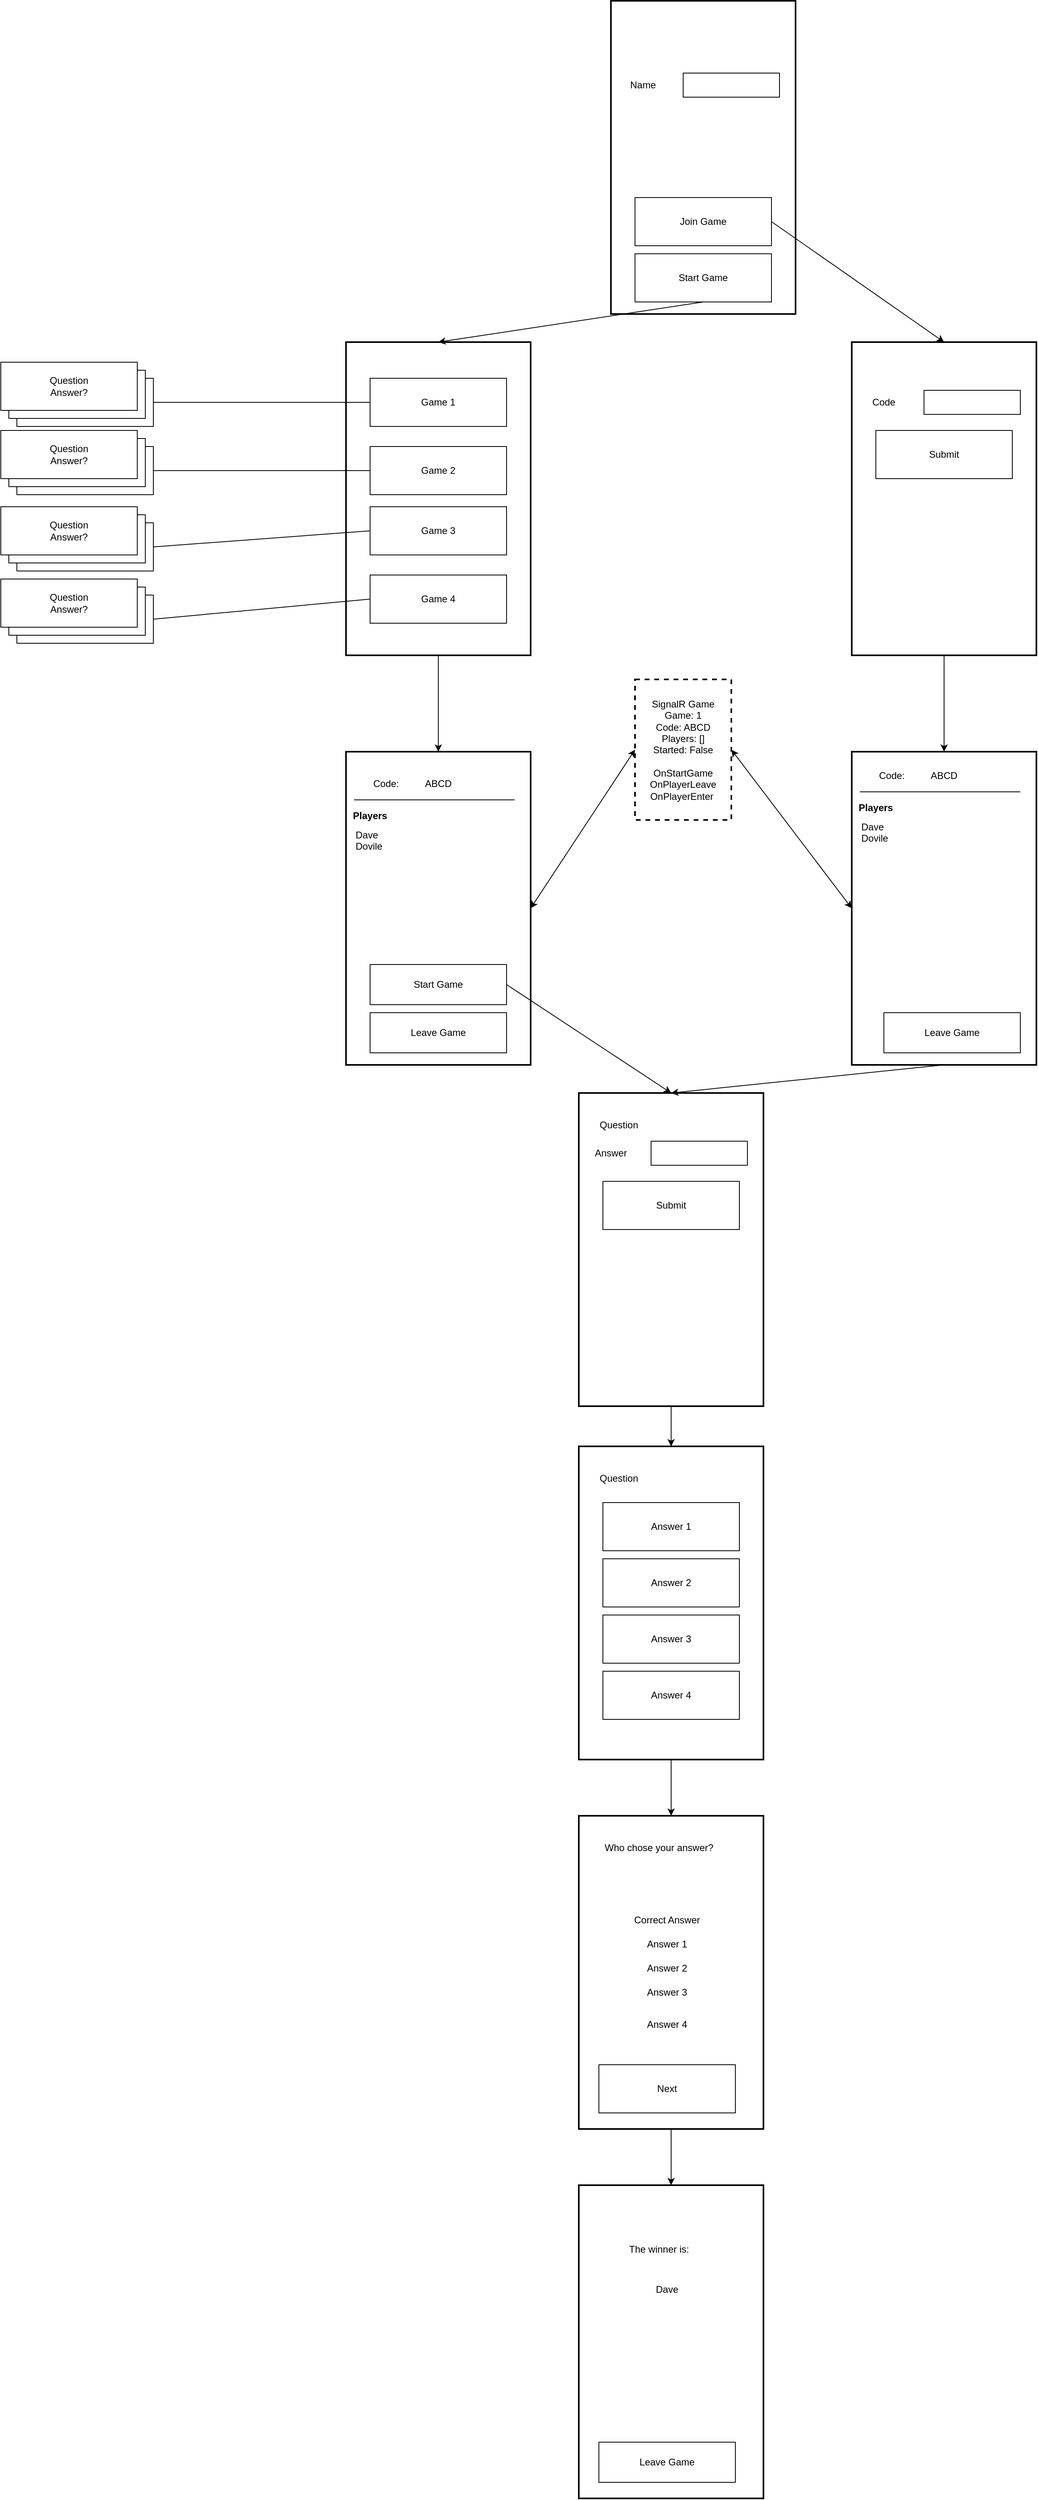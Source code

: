 <mxfile version="13.6.4" type="device"><diagram id="XLnJfYhsDa6QepAP_-ow" name="Page-1"><mxGraphModel dx="3342" dy="1874" grid="1" gridSize="10" guides="1" tooltips="1" connect="1" arrows="1" fold="1" page="1" pageScale="1" pageWidth="2339" pageHeight="3300" math="0" shadow="0"><root><mxCell id="0"/><mxCell id="1" parent="0"/><mxCell id="chUWrlL-DhUbmSSv87Ks-2" value="" style="rounded=0;whiteSpace=wrap;html=1;strokeWidth=2;" vertex="1" parent="1"><mxGeometry x="1000" y="30" width="230" height="390" as="geometry"/></mxCell><mxCell id="chUWrlL-DhUbmSSv87Ks-3" value="" style="rounded=0;whiteSpace=wrap;html=1;strokeWidth=2;" vertex="1" parent="1"><mxGeometry x="1300" y="455" width="230" height="390" as="geometry"/></mxCell><mxCell id="chUWrlL-DhUbmSSv87Ks-4" value="Name" style="text;html=1;strokeColor=none;fillColor=none;align=center;verticalAlign=middle;whiteSpace=wrap;rounded=0;" vertex="1" parent="1"><mxGeometry x="1020" y="125" width="40" height="20" as="geometry"/></mxCell><mxCell id="chUWrlL-DhUbmSSv87Ks-5" value="" style="verticalLabelPosition=bottom;verticalAlign=top;html=1;shape=mxgraph.basic.rect;fillColor2=none;strokeWidth=1;size=20;indent=5;" vertex="1" parent="1"><mxGeometry x="1090" y="120" width="120" height="30" as="geometry"/></mxCell><mxCell id="chUWrlL-DhUbmSSv87Ks-6" value="Join Game" style="rounded=0;whiteSpace=wrap;html=1;" vertex="1" parent="1"><mxGeometry x="1030" y="275" width="170" height="60" as="geometry"/></mxCell><mxCell id="chUWrlL-DhUbmSSv87Ks-7" value="Start Game" style="rounded=0;whiteSpace=wrap;html=1;" vertex="1" parent="1"><mxGeometry x="1030" y="345" width="170" height="60" as="geometry"/></mxCell><mxCell id="chUWrlL-DhUbmSSv87Ks-8" value="" style="verticalLabelPosition=bottom;verticalAlign=top;html=1;shape=mxgraph.basic.rect;fillColor2=none;strokeWidth=1;size=20;indent=5;" vertex="1" parent="1"><mxGeometry x="1390" y="515" width="120" height="30" as="geometry"/></mxCell><mxCell id="chUWrlL-DhUbmSSv87Ks-9" value="Code" style="text;html=1;strokeColor=none;fillColor=none;align=center;verticalAlign=middle;whiteSpace=wrap;rounded=0;" vertex="1" parent="1"><mxGeometry x="1320" y="520" width="40" height="20" as="geometry"/></mxCell><mxCell id="chUWrlL-DhUbmSSv87Ks-10" value="Submit" style="rounded=0;whiteSpace=wrap;html=1;" vertex="1" parent="1"><mxGeometry x="1330" y="565" width="170" height="60" as="geometry"/></mxCell><mxCell id="chUWrlL-DhUbmSSv87Ks-11" value="" style="rounded=0;whiteSpace=wrap;html=1;strokeWidth=2;" vertex="1" parent="1"><mxGeometry x="670" y="455" width="230" height="390" as="geometry"/></mxCell><mxCell id="chUWrlL-DhUbmSSv87Ks-14" value="Game 1" style="rounded=0;whiteSpace=wrap;html=1;" vertex="1" parent="1"><mxGeometry x="700" y="500" width="170" height="60" as="geometry"/></mxCell><mxCell id="chUWrlL-DhUbmSSv87Ks-15" value="Game 2" style="rounded=0;whiteSpace=wrap;html=1;" vertex="1" parent="1"><mxGeometry x="700" y="585" width="170" height="60" as="geometry"/></mxCell><mxCell id="chUWrlL-DhUbmSSv87Ks-16" value="Game 3" style="rounded=0;whiteSpace=wrap;html=1;" vertex="1" parent="1"><mxGeometry x="700" y="660" width="170" height="60" as="geometry"/></mxCell><mxCell id="chUWrlL-DhUbmSSv87Ks-17" value="Game 4" style="rounded=0;whiteSpace=wrap;html=1;" vertex="1" parent="1"><mxGeometry x="700" y="745" width="170" height="60" as="geometry"/></mxCell><mxCell id="chUWrlL-DhUbmSSv87Ks-19" value="" style="rounded=0;whiteSpace=wrap;html=1;strokeWidth=2;" vertex="1" parent="1"><mxGeometry x="670" y="965" width="230" height="390" as="geometry"/></mxCell><mxCell id="chUWrlL-DhUbmSSv87Ks-20" value="Code:" style="text;html=1;strokeColor=none;fillColor=none;align=center;verticalAlign=middle;whiteSpace=wrap;rounded=0;" vertex="1" parent="1"><mxGeometry x="700" y="995" width="40" height="20" as="geometry"/></mxCell><mxCell id="chUWrlL-DhUbmSSv87Ks-21" value="ABCD" style="text;html=1;strokeColor=none;fillColor=none;align=center;verticalAlign=middle;whiteSpace=wrap;rounded=0;" vertex="1" parent="1"><mxGeometry x="765" y="995" width="40" height="20" as="geometry"/></mxCell><mxCell id="chUWrlL-DhUbmSSv87Ks-24" value="" style="endArrow=none;html=1;" edge="1" parent="1"><mxGeometry width="50" height="50" relative="1" as="geometry"><mxPoint x="680" y="1025" as="sourcePoint"/><mxPoint x="880" y="1025" as="targetPoint"/></mxGeometry></mxCell><mxCell id="chUWrlL-DhUbmSSv87Ks-25" value="Players" style="text;html=1;strokeColor=none;fillColor=none;align=center;verticalAlign=middle;whiteSpace=wrap;rounded=0;fontStyle=1" vertex="1" parent="1"><mxGeometry x="680" y="1035" width="40" height="20" as="geometry"/></mxCell><mxCell id="chUWrlL-DhUbmSSv87Ks-26" value="Start Game" style="rounded=0;whiteSpace=wrap;html=1;" vertex="1" parent="1"><mxGeometry x="700" y="1230" width="170" height="50" as="geometry"/></mxCell><mxCell id="chUWrlL-DhUbmSSv87Ks-27" value="" style="rounded=0;whiteSpace=wrap;html=1;strokeWidth=2;" vertex="1" parent="1"><mxGeometry x="1300" y="965" width="230" height="390" as="geometry"/></mxCell><mxCell id="chUWrlL-DhUbmSSv87Ks-28" value="SignalR Game&lt;br&gt;Game: 1&lt;br&gt;Code: ABCD&lt;br&gt;Players: []&lt;br&gt;Started: False&lt;br&gt;&lt;br&gt;OnStartGame&lt;br&gt;OnPlayerLeave&lt;br&gt;OnPlayerEnter&amp;nbsp;" style="rounded=0;whiteSpace=wrap;html=1;strokeWidth=2;dashed=1;" vertex="1" parent="1"><mxGeometry x="1030" y="875" width="120" height="175" as="geometry"/></mxCell><mxCell id="chUWrlL-DhUbmSSv87Ks-29" value="Dave&lt;br&gt;&lt;div&gt;&lt;span&gt;Dovile&lt;/span&gt;&lt;/div&gt;" style="text;html=1;strokeColor=none;fillColor=none;align=left;verticalAlign=top;whiteSpace=wrap;rounded=0;" vertex="1" parent="1"><mxGeometry x="680" y="1055" width="70" height="70" as="geometry"/></mxCell><mxCell id="chUWrlL-DhUbmSSv87Ks-34" value="Code:" style="text;html=1;strokeColor=none;fillColor=none;align=center;verticalAlign=middle;whiteSpace=wrap;rounded=0;" vertex="1" parent="1"><mxGeometry x="1330" y="985" width="40" height="20" as="geometry"/></mxCell><mxCell id="chUWrlL-DhUbmSSv87Ks-35" value="ABCD" style="text;html=1;strokeColor=none;fillColor=none;align=center;verticalAlign=middle;whiteSpace=wrap;rounded=0;" vertex="1" parent="1"><mxGeometry x="1395" y="985" width="40" height="20" as="geometry"/></mxCell><mxCell id="chUWrlL-DhUbmSSv87Ks-36" value="Players" style="text;html=1;strokeColor=none;fillColor=none;align=center;verticalAlign=middle;whiteSpace=wrap;rounded=0;fontStyle=1" vertex="1" parent="1"><mxGeometry x="1310" y="1025" width="40" height="20" as="geometry"/></mxCell><mxCell id="chUWrlL-DhUbmSSv87Ks-37" value="Dave&lt;br&gt;&lt;div&gt;&lt;span&gt;Dovile&lt;/span&gt;&lt;/div&gt;" style="text;html=1;strokeColor=none;fillColor=none;align=left;verticalAlign=top;whiteSpace=wrap;rounded=0;" vertex="1" parent="1"><mxGeometry x="1310" y="1045" width="70" height="70" as="geometry"/></mxCell><mxCell id="chUWrlL-DhUbmSSv87Ks-38" value="" style="endArrow=none;html=1;" edge="1" parent="1"><mxGeometry width="50" height="50" relative="1" as="geometry"><mxPoint x="1310" y="1015" as="sourcePoint"/><mxPoint x="1510" y="1015" as="targetPoint"/></mxGeometry></mxCell><mxCell id="chUWrlL-DhUbmSSv87Ks-39" value="Leave Game" style="rounded=0;whiteSpace=wrap;html=1;" vertex="1" parent="1"><mxGeometry x="700" y="1290" width="170" height="50" as="geometry"/></mxCell><mxCell id="chUWrlL-DhUbmSSv87Ks-42" value="Question&lt;br&gt;Answer" style="rounded=0;whiteSpace=wrap;html=1;" vertex="1" parent="1"><mxGeometry x="260" y="500" width="170" height="60" as="geometry"/></mxCell><mxCell id="chUWrlL-DhUbmSSv87Ks-43" value="Question&lt;br&gt;Answer" style="rounded=0;whiteSpace=wrap;html=1;" vertex="1" parent="1"><mxGeometry x="250" y="490" width="170" height="60" as="geometry"/></mxCell><mxCell id="chUWrlL-DhUbmSSv87Ks-44" value="Question&lt;br&gt;Answer?" style="rounded=0;whiteSpace=wrap;html=1;" vertex="1" parent="1"><mxGeometry x="240" y="480" width="170" height="60" as="geometry"/></mxCell><mxCell id="chUWrlL-DhUbmSSv87Ks-45" value="Question&lt;br&gt;Answer" style="rounded=0;whiteSpace=wrap;html=1;" vertex="1" parent="1"><mxGeometry x="260" y="585" width="170" height="60" as="geometry"/></mxCell><mxCell id="chUWrlL-DhUbmSSv87Ks-46" value="Question&lt;br&gt;Answer" style="rounded=0;whiteSpace=wrap;html=1;" vertex="1" parent="1"><mxGeometry x="250" y="575" width="170" height="60" as="geometry"/></mxCell><mxCell id="chUWrlL-DhUbmSSv87Ks-47" value="Question&lt;br&gt;Answer?" style="rounded=0;whiteSpace=wrap;html=1;" vertex="1" parent="1"><mxGeometry x="240" y="565" width="170" height="60" as="geometry"/></mxCell><mxCell id="chUWrlL-DhUbmSSv87Ks-48" value="Question&lt;br&gt;Answer" style="rounded=0;whiteSpace=wrap;html=1;" vertex="1" parent="1"><mxGeometry x="260" y="680" width="170" height="60" as="geometry"/></mxCell><mxCell id="chUWrlL-DhUbmSSv87Ks-49" value="Question&lt;br&gt;Answer" style="rounded=0;whiteSpace=wrap;html=1;" vertex="1" parent="1"><mxGeometry x="250" y="670" width="170" height="60" as="geometry"/></mxCell><mxCell id="chUWrlL-DhUbmSSv87Ks-50" value="Question&lt;br&gt;Answer?" style="rounded=0;whiteSpace=wrap;html=1;" vertex="1" parent="1"><mxGeometry x="240" y="660" width="170" height="60" as="geometry"/></mxCell><mxCell id="chUWrlL-DhUbmSSv87Ks-51" value="Question&lt;br&gt;Answer" style="rounded=0;whiteSpace=wrap;html=1;" vertex="1" parent="1"><mxGeometry x="260" y="770" width="170" height="60" as="geometry"/></mxCell><mxCell id="chUWrlL-DhUbmSSv87Ks-52" value="Question&lt;br&gt;Answer" style="rounded=0;whiteSpace=wrap;html=1;" vertex="1" parent="1"><mxGeometry x="250" y="760" width="170" height="60" as="geometry"/></mxCell><mxCell id="chUWrlL-DhUbmSSv87Ks-53" value="Question&lt;br&gt;Answer?" style="rounded=0;whiteSpace=wrap;html=1;" vertex="1" parent="1"><mxGeometry x="240" y="750" width="170" height="60" as="geometry"/></mxCell><mxCell id="chUWrlL-DhUbmSSv87Ks-56" value="" style="endArrow=none;html=1;exitX=1;exitY=0.5;exitDx=0;exitDy=0;entryX=0;entryY=0.5;entryDx=0;entryDy=0;" edge="1" parent="1" source="chUWrlL-DhUbmSSv87Ks-42" target="chUWrlL-DhUbmSSv87Ks-14"><mxGeometry width="50" height="50" relative="1" as="geometry"><mxPoint x="600" y="470" as="sourcePoint"/><mxPoint x="630" y="230" as="targetPoint"/></mxGeometry></mxCell><mxCell id="chUWrlL-DhUbmSSv87Ks-57" value="" style="endArrow=none;html=1;exitX=1;exitY=0.5;exitDx=0;exitDy=0;entryX=0;entryY=0.5;entryDx=0;entryDy=0;" edge="1" parent="1" source="chUWrlL-DhUbmSSv87Ks-45" target="chUWrlL-DhUbmSSv87Ks-15"><mxGeometry width="50" height="50" relative="1" as="geometry"><mxPoint x="440" y="540" as="sourcePoint"/><mxPoint x="710" y="540" as="targetPoint"/></mxGeometry></mxCell><mxCell id="chUWrlL-DhUbmSSv87Ks-58" value="" style="endArrow=none;html=1;exitX=1;exitY=0.5;exitDx=0;exitDy=0;entryX=0;entryY=0.5;entryDx=0;entryDy=0;" edge="1" parent="1" source="chUWrlL-DhUbmSSv87Ks-48" target="chUWrlL-DhUbmSSv87Ks-16"><mxGeometry width="50" height="50" relative="1" as="geometry"><mxPoint x="440" y="625" as="sourcePoint"/><mxPoint x="710" y="625" as="targetPoint"/></mxGeometry></mxCell><mxCell id="chUWrlL-DhUbmSSv87Ks-59" value="" style="endArrow=none;html=1;exitX=1;exitY=0.5;exitDx=0;exitDy=0;entryX=0;entryY=0.5;entryDx=0;entryDy=0;" edge="1" parent="1" source="chUWrlL-DhUbmSSv87Ks-51" target="chUWrlL-DhUbmSSv87Ks-17"><mxGeometry width="50" height="50" relative="1" as="geometry"><mxPoint x="440" y="720" as="sourcePoint"/><mxPoint x="710" y="700" as="targetPoint"/></mxGeometry></mxCell><mxCell id="chUWrlL-DhUbmSSv87Ks-62" value="" style="endArrow=classic;startArrow=classic;html=1;entryX=1;entryY=0.5;entryDx=0;entryDy=0;exitX=0;exitY=0.5;exitDx=0;exitDy=0;" edge="1" parent="1" source="chUWrlL-DhUbmSSv87Ks-27" target="chUWrlL-DhUbmSSv87Ks-28"><mxGeometry width="50" height="50" relative="1" as="geometry"><mxPoint x="1100" y="1250" as="sourcePoint"/><mxPoint x="1150" y="1200" as="targetPoint"/></mxGeometry></mxCell><mxCell id="chUWrlL-DhUbmSSv87Ks-63" value="" style="endArrow=classic;startArrow=classic;html=1;entryX=0;entryY=0.5;entryDx=0;entryDy=0;exitX=1;exitY=0.5;exitDx=0;exitDy=0;" edge="1" parent="1" source="chUWrlL-DhUbmSSv87Ks-19" target="chUWrlL-DhUbmSSv87Ks-28"><mxGeometry width="50" height="50" relative="1" as="geometry"><mxPoint x="1310" y="1170" as="sourcePoint"/><mxPoint x="1160" y="937.5" as="targetPoint"/></mxGeometry></mxCell><mxCell id="chUWrlL-DhUbmSSv87Ks-64" value="Leave Game" style="rounded=0;whiteSpace=wrap;html=1;" vertex="1" parent="1"><mxGeometry x="1340" y="1290" width="170" height="50" as="geometry"/></mxCell><mxCell id="chUWrlL-DhUbmSSv87Ks-65" value="" style="endArrow=classic;html=1;exitX=0.5;exitY=1;exitDx=0;exitDy=0;entryX=0.5;entryY=0;entryDx=0;entryDy=0;" edge="1" parent="1" source="chUWrlL-DhUbmSSv87Ks-7" target="chUWrlL-DhUbmSSv87Ks-11"><mxGeometry width="50" height="50" relative="1" as="geometry"><mxPoint x="1130" y="660" as="sourcePoint"/><mxPoint x="1180" y="610" as="targetPoint"/></mxGeometry></mxCell><mxCell id="chUWrlL-DhUbmSSv87Ks-66" value="" style="endArrow=classic;html=1;exitX=1;exitY=0.5;exitDx=0;exitDy=0;entryX=0.5;entryY=0;entryDx=0;entryDy=0;" edge="1" parent="1" source="chUWrlL-DhUbmSSv87Ks-6" target="chUWrlL-DhUbmSSv87Ks-3"><mxGeometry width="50" height="50" relative="1" as="geometry"><mxPoint x="1125" y="415" as="sourcePoint"/><mxPoint x="795" y="465" as="targetPoint"/></mxGeometry></mxCell><mxCell id="chUWrlL-DhUbmSSv87Ks-68" value="" style="endArrow=classic;html=1;exitX=0.5;exitY=1;exitDx=0;exitDy=0;entryX=0.5;entryY=0;entryDx=0;entryDy=0;" edge="1" parent="1" source="chUWrlL-DhUbmSSv87Ks-11" target="chUWrlL-DhUbmSSv87Ks-19"><mxGeometry width="50" height="50" relative="1" as="geometry"><mxPoint x="1130" y="780" as="sourcePoint"/><mxPoint x="1180" y="730" as="targetPoint"/></mxGeometry></mxCell><mxCell id="chUWrlL-DhUbmSSv87Ks-69" value="" style="endArrow=classic;html=1;exitX=0.5;exitY=1;exitDx=0;exitDy=0;entryX=0.5;entryY=0;entryDx=0;entryDy=0;" edge="1" parent="1" source="chUWrlL-DhUbmSSv87Ks-3" target="chUWrlL-DhUbmSSv87Ks-27"><mxGeometry width="50" height="50" relative="1" as="geometry"><mxPoint x="1610" y="870" as="sourcePoint"/><mxPoint x="1660" y="820" as="targetPoint"/></mxGeometry></mxCell><mxCell id="chUWrlL-DhUbmSSv87Ks-70" value="" style="rounded=0;whiteSpace=wrap;html=1;strokeWidth=2;" vertex="1" parent="1"><mxGeometry x="960" y="1390" width="230" height="390" as="geometry"/></mxCell><mxCell id="chUWrlL-DhUbmSSv87Ks-71" value="" style="verticalLabelPosition=bottom;verticalAlign=top;html=1;shape=mxgraph.basic.rect;fillColor2=none;strokeWidth=1;size=20;indent=5;" vertex="1" parent="1"><mxGeometry x="1050" y="1450" width="120" height="30" as="geometry"/></mxCell><mxCell id="chUWrlL-DhUbmSSv87Ks-72" value="Answer" style="text;html=1;strokeColor=none;fillColor=none;align=center;verticalAlign=middle;whiteSpace=wrap;rounded=0;" vertex="1" parent="1"><mxGeometry x="980" y="1455" width="40" height="20" as="geometry"/></mxCell><mxCell id="chUWrlL-DhUbmSSv87Ks-73" value="Submit" style="rounded=0;whiteSpace=wrap;html=1;" vertex="1" parent="1"><mxGeometry x="990" y="1500" width="170" height="60" as="geometry"/></mxCell><mxCell id="chUWrlL-DhUbmSSv87Ks-74" value="Question" style="text;html=1;strokeColor=none;fillColor=none;align=center;verticalAlign=middle;whiteSpace=wrap;rounded=0;" vertex="1" parent="1"><mxGeometry x="990" y="1420" width="40" height="20" as="geometry"/></mxCell><mxCell id="chUWrlL-DhUbmSSv87Ks-76" value="" style="endArrow=classic;html=1;exitX=1;exitY=0.5;exitDx=0;exitDy=0;entryX=0.5;entryY=0;entryDx=0;entryDy=0;" edge="1" parent="1" source="chUWrlL-DhUbmSSv87Ks-26" target="chUWrlL-DhUbmSSv87Ks-70"><mxGeometry width="50" height="50" relative="1" as="geometry"><mxPoint x="1140" y="1340" as="sourcePoint"/><mxPoint x="1190" y="1290" as="targetPoint"/></mxGeometry></mxCell><mxCell id="chUWrlL-DhUbmSSv87Ks-77" value="" style="endArrow=classic;html=1;exitX=0.5;exitY=1;exitDx=0;exitDy=0;entryX=0.5;entryY=0;entryDx=0;entryDy=0;" edge="1" parent="1" source="chUWrlL-DhUbmSSv87Ks-27" target="chUWrlL-DhUbmSSv87Ks-70"><mxGeometry width="50" height="50" relative="1" as="geometry"><mxPoint x="1470" y="1580" as="sourcePoint"/><mxPoint x="1520" y="1530" as="targetPoint"/></mxGeometry></mxCell><mxCell id="chUWrlL-DhUbmSSv87Ks-78" value="" style="rounded=0;whiteSpace=wrap;html=1;strokeWidth=2;" vertex="1" parent="1"><mxGeometry x="960" y="1830" width="230" height="390" as="geometry"/></mxCell><mxCell id="chUWrlL-DhUbmSSv87Ks-81" value="Answer 1" style="rounded=0;whiteSpace=wrap;html=1;" vertex="1" parent="1"><mxGeometry x="990" y="1900" width="170" height="60" as="geometry"/></mxCell><mxCell id="chUWrlL-DhUbmSSv87Ks-82" value="Question" style="text;html=1;strokeColor=none;fillColor=none;align=center;verticalAlign=middle;whiteSpace=wrap;rounded=0;" vertex="1" parent="1"><mxGeometry x="990" y="1860" width="40" height="20" as="geometry"/></mxCell><mxCell id="chUWrlL-DhUbmSSv87Ks-83" value="Answer 2" style="rounded=0;whiteSpace=wrap;html=1;" vertex="1" parent="1"><mxGeometry x="990" y="1970" width="170" height="60" as="geometry"/></mxCell><mxCell id="chUWrlL-DhUbmSSv87Ks-84" value="Answer 3" style="rounded=0;whiteSpace=wrap;html=1;" vertex="1" parent="1"><mxGeometry x="990" y="2040" width="170" height="60" as="geometry"/></mxCell><mxCell id="chUWrlL-DhUbmSSv87Ks-85" value="Answer 4" style="rounded=0;whiteSpace=wrap;html=1;" vertex="1" parent="1"><mxGeometry x="990" y="2110" width="170" height="60" as="geometry"/></mxCell><mxCell id="chUWrlL-DhUbmSSv87Ks-86" value="" style="endArrow=classic;html=1;exitX=0.5;exitY=1;exitDx=0;exitDy=0;entryX=0.5;entryY=0;entryDx=0;entryDy=0;" edge="1" parent="1" source="chUWrlL-DhUbmSSv87Ks-70" target="chUWrlL-DhUbmSSv87Ks-78"><mxGeometry width="50" height="50" relative="1" as="geometry"><mxPoint x="1470" y="1840" as="sourcePoint"/><mxPoint x="1520" y="1790" as="targetPoint"/></mxGeometry></mxCell><mxCell id="chUWrlL-DhUbmSSv87Ks-87" value="" style="rounded=0;whiteSpace=wrap;html=1;strokeWidth=2;" vertex="1" parent="1"><mxGeometry x="960" y="2290" width="230" height="390" as="geometry"/></mxCell><mxCell id="chUWrlL-DhUbmSSv87Ks-88" value="Answer 1" style="text;html=1;strokeColor=none;fillColor=none;align=center;verticalAlign=middle;whiteSpace=wrap;rounded=0;" vertex="1" parent="1"><mxGeometry x="1000" y="2440" width="140" height="20" as="geometry"/></mxCell><mxCell id="chUWrlL-DhUbmSSv87Ks-90" value="Who chose your answer?" style="text;html=1;strokeColor=none;fillColor=none;align=center;verticalAlign=middle;whiteSpace=wrap;rounded=0;" vertex="1" parent="1"><mxGeometry x="990" y="2320" width="140" height="20" as="geometry"/></mxCell><mxCell id="chUWrlL-DhUbmSSv87Ks-91" value="Correct Answer" style="text;html=1;strokeColor=none;fillColor=none;align=center;verticalAlign=middle;whiteSpace=wrap;rounded=0;" vertex="1" parent="1"><mxGeometry x="1000" y="2410" width="140" height="20" as="geometry"/></mxCell><mxCell id="chUWrlL-DhUbmSSv87Ks-93" value="Answer 4" style="text;html=1;strokeColor=none;fillColor=none;align=center;verticalAlign=middle;whiteSpace=wrap;rounded=0;" vertex="1" parent="1"><mxGeometry x="1000" y="2540" width="140" height="20" as="geometry"/></mxCell><mxCell id="chUWrlL-DhUbmSSv87Ks-95" value="Answer 3" style="text;html=1;strokeColor=none;fillColor=none;align=center;verticalAlign=middle;whiteSpace=wrap;rounded=0;" vertex="1" parent="1"><mxGeometry x="1000" y="2500" width="140" height="20" as="geometry"/></mxCell><mxCell id="chUWrlL-DhUbmSSv87Ks-96" value="Next" style="rounded=0;whiteSpace=wrap;html=1;" vertex="1" parent="1"><mxGeometry x="985" y="2600" width="170" height="60" as="geometry"/></mxCell><mxCell id="chUWrlL-DhUbmSSv87Ks-97" value="" style="rounded=0;whiteSpace=wrap;html=1;strokeWidth=2;" vertex="1" parent="1"><mxGeometry x="960" y="2750" width="230" height="390" as="geometry"/></mxCell><mxCell id="chUWrlL-DhUbmSSv87Ks-98" value="" style="endArrow=classic;html=1;exitX=0.5;exitY=1;exitDx=0;exitDy=0;entryX=0.5;entryY=0;entryDx=0;entryDy=0;" edge="1" parent="1" source="chUWrlL-DhUbmSSv87Ks-78" target="chUWrlL-DhUbmSSv87Ks-87"><mxGeometry width="50" height="50" relative="1" as="geometry"><mxPoint x="1085" y="1790" as="sourcePoint"/><mxPoint x="1085" y="1840" as="targetPoint"/></mxGeometry></mxCell><mxCell id="chUWrlL-DhUbmSSv87Ks-99" value="" style="endArrow=classic;html=1;exitX=0.5;exitY=1;exitDx=0;exitDy=0;" edge="1" parent="1" source="chUWrlL-DhUbmSSv87Ks-87" target="chUWrlL-DhUbmSSv87Ks-97"><mxGeometry width="50" height="50" relative="1" as="geometry"><mxPoint x="1085" y="2230" as="sourcePoint"/><mxPoint x="1085" y="2300" as="targetPoint"/></mxGeometry></mxCell><mxCell id="chUWrlL-DhUbmSSv87Ks-100" value="The winner is:" style="text;html=1;strokeColor=none;fillColor=none;align=center;verticalAlign=middle;whiteSpace=wrap;rounded=0;" vertex="1" parent="1"><mxGeometry x="1010" y="2820" width="100" height="20" as="geometry"/></mxCell><mxCell id="chUWrlL-DhUbmSSv87Ks-101" value="Answer 2" style="text;html=1;strokeColor=none;fillColor=none;align=center;verticalAlign=middle;whiteSpace=wrap;rounded=0;" vertex="1" parent="1"><mxGeometry x="1000" y="2470" width="140" height="20" as="geometry"/></mxCell><mxCell id="chUWrlL-DhUbmSSv87Ks-102" value="Dave" style="text;html=1;strokeColor=none;fillColor=none;align=center;verticalAlign=middle;whiteSpace=wrap;rounded=0;" vertex="1" parent="1"><mxGeometry x="1050" y="2870" width="40" height="20" as="geometry"/></mxCell><mxCell id="chUWrlL-DhUbmSSv87Ks-103" value="Leave Game" style="rounded=0;whiteSpace=wrap;html=1;" vertex="1" parent="1"><mxGeometry x="985" y="3070" width="170" height="50" as="geometry"/></mxCell></root></mxGraphModel></diagram></mxfile>